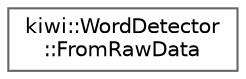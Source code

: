 digraph "Graphical Class Hierarchy"
{
 // LATEX_PDF_SIZE
  bgcolor="transparent";
  edge [fontname=Helvetica,fontsize=10,labelfontname=Helvetica,labelfontsize=10];
  node [fontname=Helvetica,fontsize=10,shape=box,height=0.2,width=0.4];
  rankdir="LR";
  Node0 [id="Node000000",label="kiwi::WordDetector\l::FromRawData",height=0.2,width=0.4,color="grey40", fillcolor="white", style="filled",URL="$structkiwi_1_1WordDetector_1_1FromRawData.html",tooltip=" "];
}
